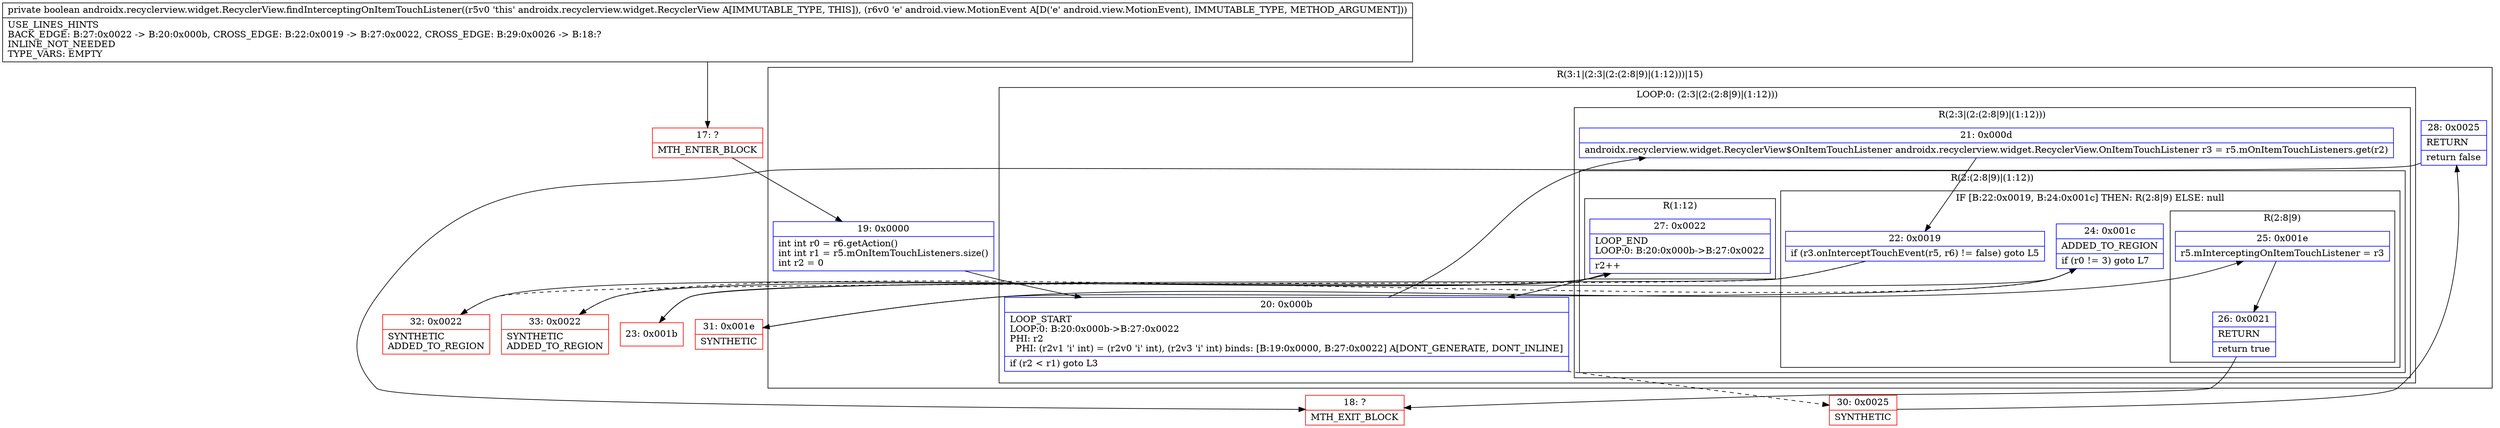digraph "CFG forandroidx.recyclerview.widget.RecyclerView.findInterceptingOnItemTouchListener(Landroid\/view\/MotionEvent;)Z" {
subgraph cluster_Region_111639460 {
label = "R(3:1|(2:3|(2:(2:8|9)|(1:12)))|15)";
node [shape=record,color=blue];
Node_19 [shape=record,label="{19\:\ 0x0000|int int r0 = r6.getAction()\lint int r1 = r5.mOnItemTouchListeners.size()\lint r2 = 0\l}"];
subgraph cluster_LoopRegion_1674564671 {
label = "LOOP:0: (2:3|(2:(2:8|9)|(1:12)))";
node [shape=record,color=blue];
Node_20 [shape=record,label="{20\:\ 0x000b|LOOP_START\lLOOP:0: B:20:0x000b\-\>B:27:0x0022\lPHI: r2 \l  PHI: (r2v1 'i' int) = (r2v0 'i' int), (r2v3 'i' int) binds: [B:19:0x0000, B:27:0x0022] A[DONT_GENERATE, DONT_INLINE]\l|if (r2 \< r1) goto L3\l}"];
subgraph cluster_Region_594209323 {
label = "R(2:3|(2:(2:8|9)|(1:12)))";
node [shape=record,color=blue];
Node_21 [shape=record,label="{21\:\ 0x000d|androidx.recyclerview.widget.RecyclerView$OnItemTouchListener androidx.recyclerview.widget.RecyclerView.OnItemTouchListener r3 = r5.mOnItemTouchListeners.get(r2)\l}"];
subgraph cluster_Region_1073655562 {
label = "R(2:(2:8|9)|(1:12))";
node [shape=record,color=blue];
subgraph cluster_IfRegion_276433128 {
label = "IF [B:22:0x0019, B:24:0x001c] THEN: R(2:8|9) ELSE: null";
node [shape=record,color=blue];
Node_22 [shape=record,label="{22\:\ 0x0019|if (r3.onInterceptTouchEvent(r5, r6) != false) goto L5\l}"];
Node_24 [shape=record,label="{24\:\ 0x001c|ADDED_TO_REGION\l|if (r0 != 3) goto L7\l}"];
subgraph cluster_Region_1670880230 {
label = "R(2:8|9)";
node [shape=record,color=blue];
Node_25 [shape=record,label="{25\:\ 0x001e|r5.mInterceptingOnItemTouchListener = r3\l}"];
Node_26 [shape=record,label="{26\:\ 0x0021|RETURN\l|return true\l}"];
}
}
subgraph cluster_Region_506316817 {
label = "R(1:12)";
node [shape=record,color=blue];
Node_27 [shape=record,label="{27\:\ 0x0022|LOOP_END\lLOOP:0: B:20:0x000b\-\>B:27:0x0022\l|r2++\l}"];
}
}
}
}
Node_28 [shape=record,label="{28\:\ 0x0025|RETURN\l|return false\l}"];
}
Node_17 [shape=record,color=red,label="{17\:\ ?|MTH_ENTER_BLOCK\l}"];
Node_23 [shape=record,color=red,label="{23\:\ 0x001b}"];
Node_31 [shape=record,color=red,label="{31\:\ 0x001e|SYNTHETIC\l}"];
Node_18 [shape=record,color=red,label="{18\:\ ?|MTH_EXIT_BLOCK\l}"];
Node_33 [shape=record,color=red,label="{33\:\ 0x0022|SYNTHETIC\lADDED_TO_REGION\l}"];
Node_32 [shape=record,color=red,label="{32\:\ 0x0022|SYNTHETIC\lADDED_TO_REGION\l}"];
Node_30 [shape=record,color=red,label="{30\:\ 0x0025|SYNTHETIC\l}"];
MethodNode[shape=record,label="{private boolean androidx.recyclerview.widget.RecyclerView.findInterceptingOnItemTouchListener((r5v0 'this' androidx.recyclerview.widget.RecyclerView A[IMMUTABLE_TYPE, THIS]), (r6v0 'e' android.view.MotionEvent A[D('e' android.view.MotionEvent), IMMUTABLE_TYPE, METHOD_ARGUMENT]))  | USE_LINES_HINTS\lBACK_EDGE: B:27:0x0022 \-\> B:20:0x000b, CROSS_EDGE: B:22:0x0019 \-\> B:27:0x0022, CROSS_EDGE: B:29:0x0026 \-\> B:18:?\lINLINE_NOT_NEEDED\lTYPE_VARS: EMPTY\l}"];
MethodNode -> Node_17;Node_19 -> Node_20;
Node_20 -> Node_21;
Node_20 -> Node_30[style=dashed];
Node_21 -> Node_22;
Node_22 -> Node_23;
Node_22 -> Node_32[style=dashed];
Node_24 -> Node_31;
Node_24 -> Node_33[style=dashed];
Node_25 -> Node_26;
Node_26 -> Node_18;
Node_27 -> Node_20;
Node_28 -> Node_18;
Node_17 -> Node_19;
Node_23 -> Node_24;
Node_31 -> Node_25;
Node_33 -> Node_27;
Node_32 -> Node_27;
Node_30 -> Node_28;
}

